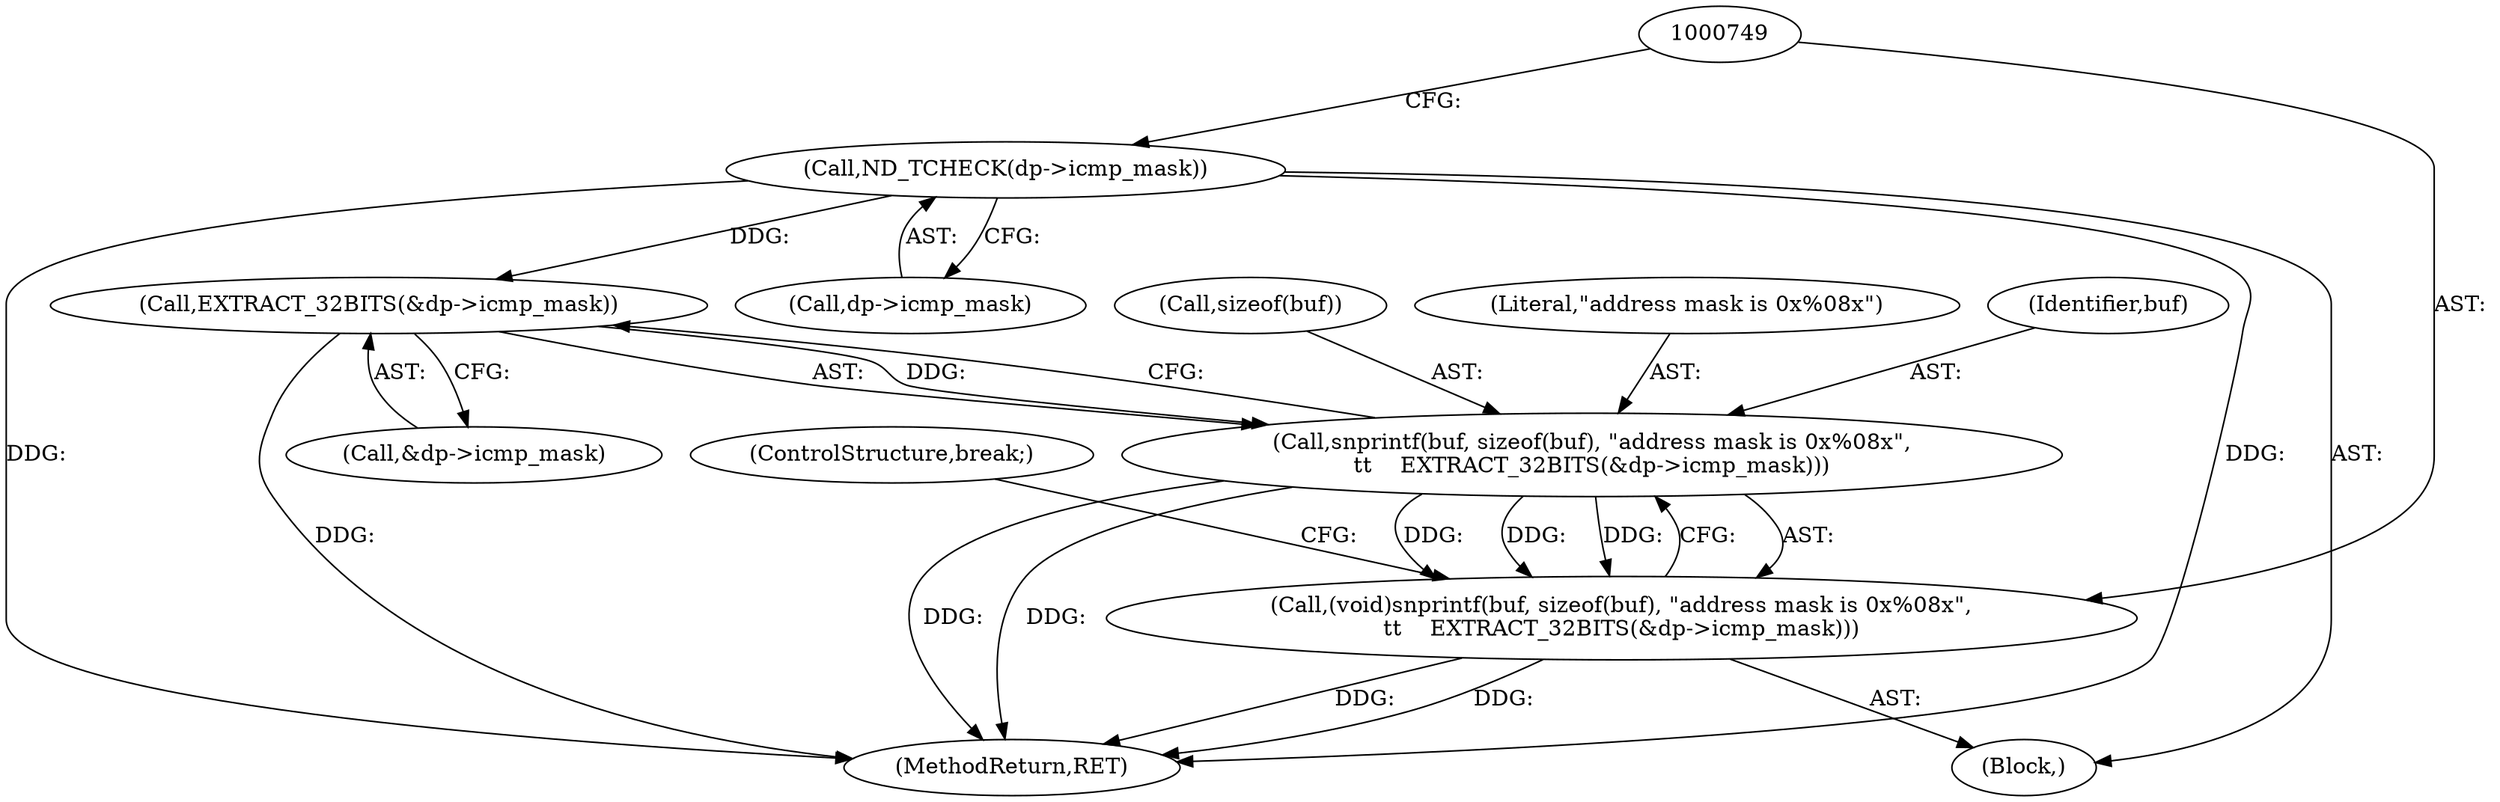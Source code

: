 digraph "0_tcpdump_2b62d1dda41590db29368ec7ba5f4faf3464765a@pointer" {
"1000755" [label="(Call,EXTRACT_32BITS(&dp->icmp_mask))"];
"1000744" [label="(Call,ND_TCHECK(dp->icmp_mask))"];
"1000750" [label="(Call,snprintf(buf, sizeof(buf), \"address mask is 0x%08x\",\n\t\t    EXTRACT_32BITS(&dp->icmp_mask)))"];
"1000748" [label="(Call,(void)snprintf(buf, sizeof(buf), \"address mask is 0x%08x\",\n\t\t    EXTRACT_32BITS(&dp->icmp_mask)))"];
"1001260" [label="(MethodReturn,RET)"];
"1000760" [label="(ControlStructure,break;)"];
"1000752" [label="(Call,sizeof(buf))"];
"1000745" [label="(Call,dp->icmp_mask)"];
"1000748" [label="(Call,(void)snprintf(buf, sizeof(buf), \"address mask is 0x%08x\",\n\t\t    EXTRACT_32BITS(&dp->icmp_mask)))"];
"1000756" [label="(Call,&dp->icmp_mask)"];
"1000744" [label="(Call,ND_TCHECK(dp->icmp_mask))"];
"1000750" [label="(Call,snprintf(buf, sizeof(buf), \"address mask is 0x%08x\",\n\t\t    EXTRACT_32BITS(&dp->icmp_mask)))"];
"1000755" [label="(Call,EXTRACT_32BITS(&dp->icmp_mask))"];
"1000162" [label="(Block,)"];
"1000754" [label="(Literal,\"address mask is 0x%08x\")"];
"1000751" [label="(Identifier,buf)"];
"1000755" -> "1000750"  [label="AST: "];
"1000755" -> "1000756"  [label="CFG: "];
"1000756" -> "1000755"  [label="AST: "];
"1000750" -> "1000755"  [label="CFG: "];
"1000755" -> "1001260"  [label="DDG: "];
"1000755" -> "1000750"  [label="DDG: "];
"1000744" -> "1000755"  [label="DDG: "];
"1000744" -> "1000162"  [label="AST: "];
"1000744" -> "1000745"  [label="CFG: "];
"1000745" -> "1000744"  [label="AST: "];
"1000749" -> "1000744"  [label="CFG: "];
"1000744" -> "1001260"  [label="DDG: "];
"1000744" -> "1001260"  [label="DDG: "];
"1000750" -> "1000748"  [label="AST: "];
"1000751" -> "1000750"  [label="AST: "];
"1000752" -> "1000750"  [label="AST: "];
"1000754" -> "1000750"  [label="AST: "];
"1000748" -> "1000750"  [label="CFG: "];
"1000750" -> "1001260"  [label="DDG: "];
"1000750" -> "1001260"  [label="DDG: "];
"1000750" -> "1000748"  [label="DDG: "];
"1000750" -> "1000748"  [label="DDG: "];
"1000750" -> "1000748"  [label="DDG: "];
"1000748" -> "1000162"  [label="AST: "];
"1000749" -> "1000748"  [label="AST: "];
"1000760" -> "1000748"  [label="CFG: "];
"1000748" -> "1001260"  [label="DDG: "];
"1000748" -> "1001260"  [label="DDG: "];
}
